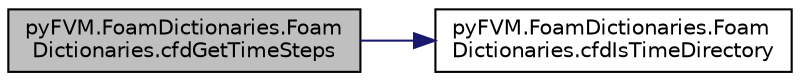 digraph "pyFVM.FoamDictionaries.FoamDictionaries.cfdGetTimeSteps"
{
 // LATEX_PDF_SIZE
  edge [fontname="Helvetica",fontsize="10",labelfontname="Helvetica",labelfontsize="10"];
  node [fontname="Helvetica",fontsize="10",shape=record];
  rankdir="LR";
  Node4 [label="pyFVM.FoamDictionaries.Foam\lDictionaries.cfdGetTimeSteps",height=0.2,width=0.4,color="black", fillcolor="grey75", style="filled", fontcolor="black",tooltip=" "];
  Node4 -> Node5 [color="midnightblue",fontsize="10",style="solid"];
  Node5 [label="pyFVM.FoamDictionaries.Foam\lDictionaries.cfdIsTimeDirectory",height=0.2,width=0.4,color="black", fillcolor="white", style="filled",URL="$classpy_f_v_m_1_1_foam_dictionaries_1_1_foam_dictionaries.html#a6eda998c08965775c1a5c7e4b9d2dd43",tooltip=" "];
}
